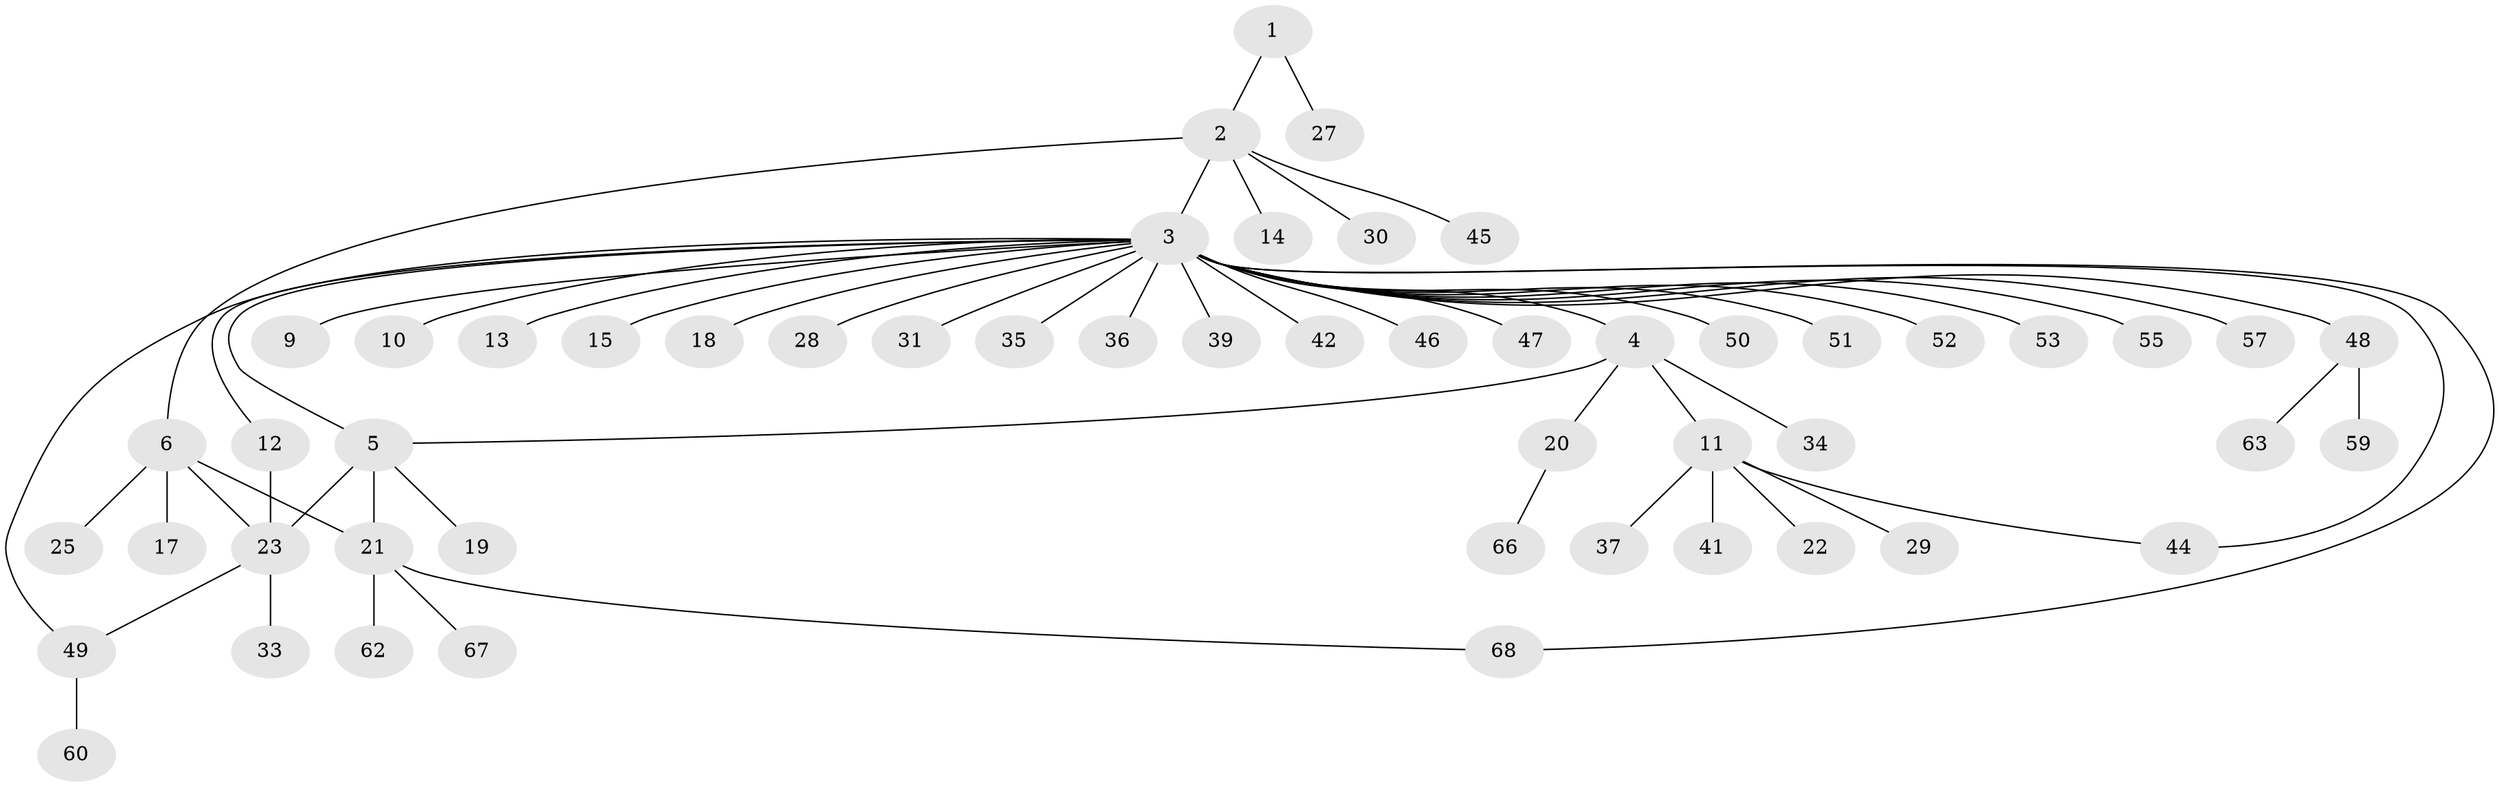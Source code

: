 // original degree distribution, {3: 0.11428571428571428, 7: 0.014285714285714285, 22: 0.014285714285714285, 5: 0.05714285714285714, 2: 0.14285714285714285, 4: 0.04285714285714286, 1: 0.6, 9: 0.014285714285714285}
// Generated by graph-tools (version 1.1) at 2025/11/02/27/25 16:11:10]
// undirected, 53 vertices, 59 edges
graph export_dot {
graph [start="1"]
  node [color=gray90,style=filled];
  1 [super="+24"];
  2 [super="+64"];
  3 [super="+32"];
  4 [super="+7"];
  5 [super="+54"];
  6 [super="+8"];
  9 [super="+38"];
  10;
  11 [super="+16"];
  12 [super="+43"];
  13;
  14;
  15;
  17;
  18;
  19;
  20 [super="+56"];
  21 [super="+61"];
  22;
  23 [super="+26"];
  25;
  27;
  28;
  29;
  30;
  31;
  33;
  34 [super="+40"];
  35;
  36;
  37;
  39;
  41;
  42;
  44;
  45;
  46;
  47;
  48 [super="+69"];
  49 [super="+70"];
  50;
  51 [super="+58"];
  52;
  53;
  55 [super="+65"];
  57;
  59;
  60;
  62;
  63;
  66;
  67;
  68;
  1 -- 2;
  1 -- 27;
  2 -- 3 [weight=2];
  2 -- 6;
  2 -- 14;
  2 -- 30;
  2 -- 45;
  3 -- 4;
  3 -- 5;
  3 -- 9 [weight=2];
  3 -- 10;
  3 -- 12;
  3 -- 13;
  3 -- 15;
  3 -- 18;
  3 -- 28;
  3 -- 31;
  3 -- 36;
  3 -- 47;
  3 -- 48;
  3 -- 51;
  3 -- 52;
  3 -- 53;
  3 -- 55;
  3 -- 57;
  3 -- 68;
  3 -- 35;
  3 -- 39;
  3 -- 42;
  3 -- 44;
  3 -- 46;
  3 -- 50;
  3 -- 49;
  4 -- 5;
  4 -- 20;
  4 -- 34;
  4 -- 11;
  5 -- 19;
  5 -- 23;
  5 -- 21;
  6 -- 23;
  6 -- 17;
  6 -- 21;
  6 -- 25;
  11 -- 22;
  11 -- 37;
  11 -- 41;
  11 -- 44;
  11 -- 29;
  12 -- 23;
  20 -- 66;
  21 -- 62;
  21 -- 67;
  21 -- 68;
  23 -- 33;
  23 -- 49;
  48 -- 59;
  48 -- 63;
  49 -- 60;
}
